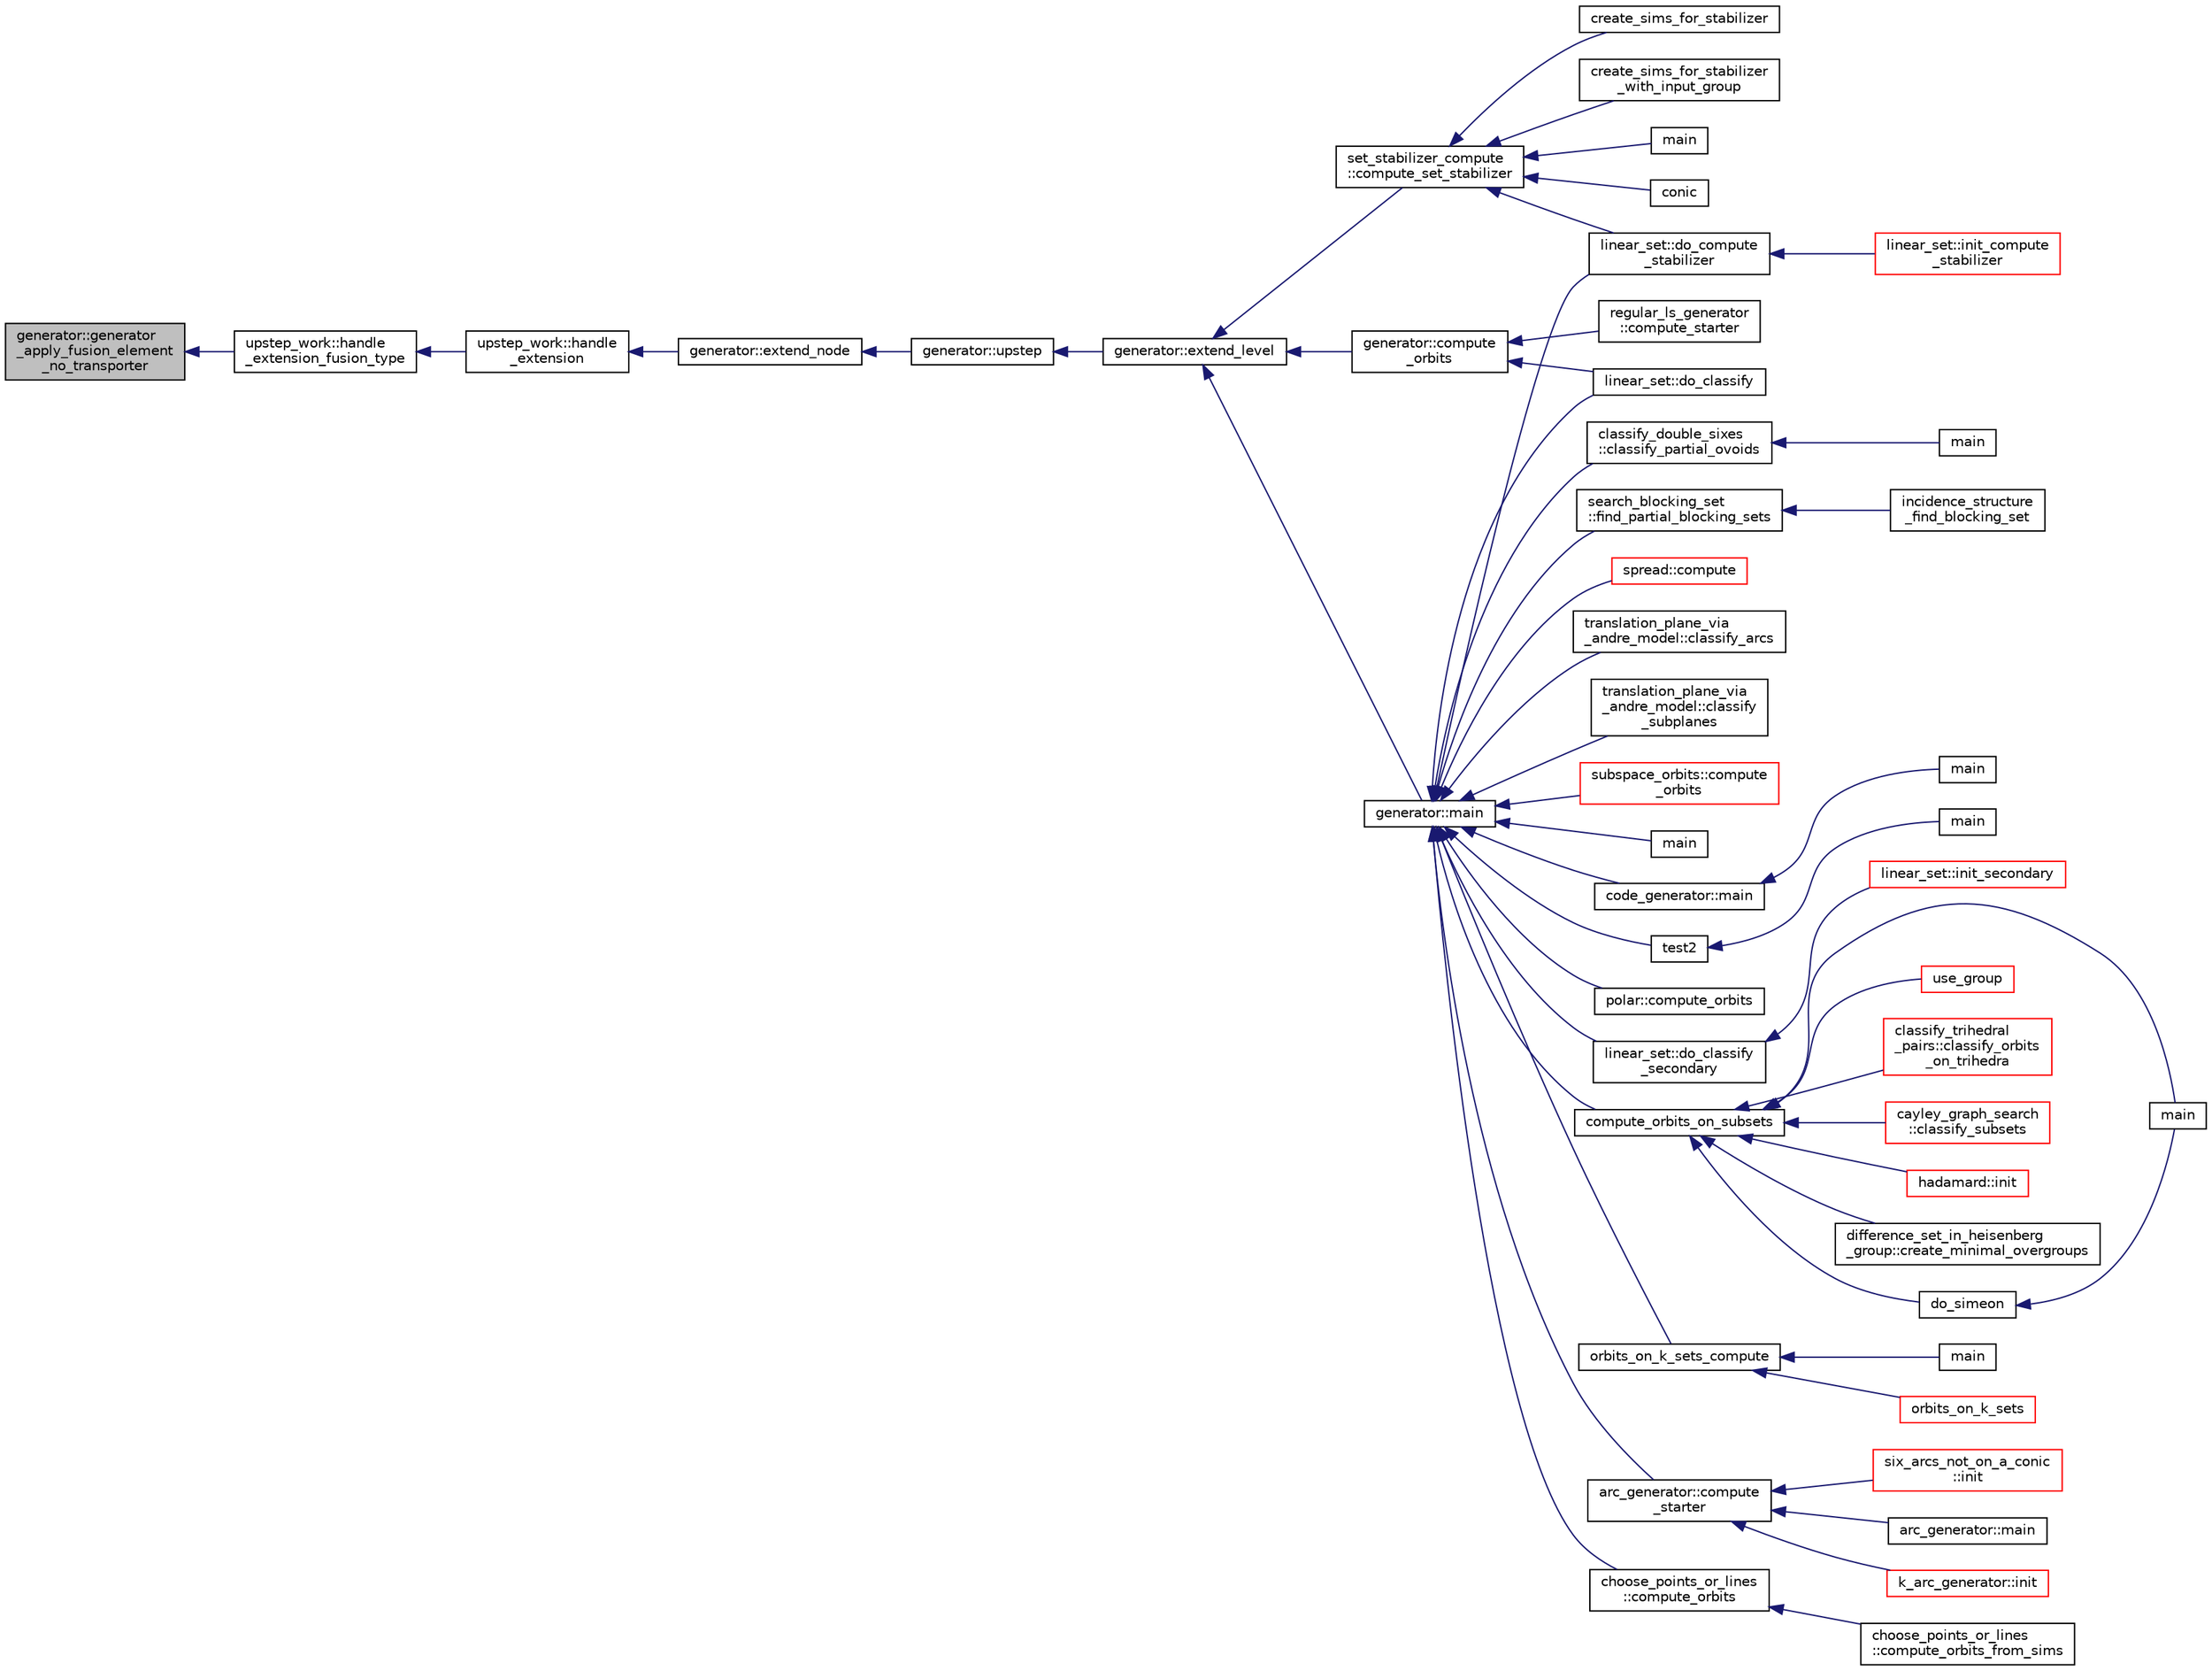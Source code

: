 digraph "generator::generator_apply_fusion_element_no_transporter"
{
  edge [fontname="Helvetica",fontsize="10",labelfontname="Helvetica",labelfontsize="10"];
  node [fontname="Helvetica",fontsize="10",shape=record];
  rankdir="LR";
  Node8665 [label="generator::generator\l_apply_fusion_element\l_no_transporter",height=0.2,width=0.4,color="black", fillcolor="grey75", style="filled", fontcolor="black"];
  Node8665 -> Node8666 [dir="back",color="midnightblue",fontsize="10",style="solid",fontname="Helvetica"];
  Node8666 [label="upstep_work::handle\l_extension_fusion_type",height=0.2,width=0.4,color="black", fillcolor="white", style="filled",URL="$d2/dd6/classupstep__work.html#a36d44fd802b8b56c9ae1d64485e5f396"];
  Node8666 -> Node8667 [dir="back",color="midnightblue",fontsize="10",style="solid",fontname="Helvetica"];
  Node8667 [label="upstep_work::handle\l_extension",height=0.2,width=0.4,color="black", fillcolor="white", style="filled",URL="$d2/dd6/classupstep__work.html#ad8ba22a74e9884f92e11340b24e6a6d6"];
  Node8667 -> Node8668 [dir="back",color="midnightblue",fontsize="10",style="solid",fontname="Helvetica"];
  Node8668 [label="generator::extend_node",height=0.2,width=0.4,color="black", fillcolor="white", style="filled",URL="$d7/d73/classgenerator.html#ac71fa071cf218f54cdd9306a541744ae"];
  Node8668 -> Node8669 [dir="back",color="midnightblue",fontsize="10",style="solid",fontname="Helvetica"];
  Node8669 [label="generator::upstep",height=0.2,width=0.4,color="black", fillcolor="white", style="filled",URL="$d7/d73/classgenerator.html#ae0f2cebdabc821837f633656d7b0fdfe"];
  Node8669 -> Node8670 [dir="back",color="midnightblue",fontsize="10",style="solid",fontname="Helvetica"];
  Node8670 [label="generator::extend_level",height=0.2,width=0.4,color="black", fillcolor="white", style="filled",URL="$d7/d73/classgenerator.html#a91b84d80ccec0cd2136bc221c30e0f8e"];
  Node8670 -> Node8671 [dir="back",color="midnightblue",fontsize="10",style="solid",fontname="Helvetica"];
  Node8671 [label="set_stabilizer_compute\l::compute_set_stabilizer",height=0.2,width=0.4,color="black", fillcolor="white", style="filled",URL="$d8/dc6/classset__stabilizer__compute.html#ad4f92074322e98c7cd0ed5d4f8486b76"];
  Node8671 -> Node8672 [dir="back",color="midnightblue",fontsize="10",style="solid",fontname="Helvetica"];
  Node8672 [label="main",height=0.2,width=0.4,color="black", fillcolor="white", style="filled",URL="$db/d67/test__hyperoval_8_c.html#a3c04138a5bfe5d72780bb7e82a18e627"];
  Node8671 -> Node8673 [dir="back",color="midnightblue",fontsize="10",style="solid",fontname="Helvetica"];
  Node8673 [label="conic",height=0.2,width=0.4,color="black", fillcolor="white", style="filled",URL="$d4/de8/conic_8_c.html#a96def9474b981a9d5831a9b48d85d652"];
  Node8671 -> Node8674 [dir="back",color="midnightblue",fontsize="10",style="solid",fontname="Helvetica"];
  Node8674 [label="linear_set::do_compute\l_stabilizer",height=0.2,width=0.4,color="black", fillcolor="white", style="filled",URL="$dd/d86/classlinear__set.html#ae8f58ded28fb5370f4459cca42b7463b"];
  Node8674 -> Node8675 [dir="back",color="midnightblue",fontsize="10",style="solid",fontname="Helvetica"];
  Node8675 [label="linear_set::init_compute\l_stabilizer",height=0.2,width=0.4,color="red", fillcolor="white", style="filled",URL="$dd/d86/classlinear__set.html#a0cc3eaec1896fdc977b62e94623b055b"];
  Node8671 -> Node8677 [dir="back",color="midnightblue",fontsize="10",style="solid",fontname="Helvetica"];
  Node8677 [label="create_sims_for_stabilizer",height=0.2,width=0.4,color="black", fillcolor="white", style="filled",URL="$d0/d76/tl__algebra__and__number__theory_8h.html#af2c67d225072549409be710ac3cd30f8"];
  Node8671 -> Node8678 [dir="back",color="midnightblue",fontsize="10",style="solid",fontname="Helvetica"];
  Node8678 [label="create_sims_for_stabilizer\l_with_input_group",height=0.2,width=0.4,color="black", fillcolor="white", style="filled",URL="$d0/d76/tl__algebra__and__number__theory_8h.html#af5482567a8d6ba5c2fe593bf6f7f9a0f"];
  Node8670 -> Node8679 [dir="back",color="midnightblue",fontsize="10",style="solid",fontname="Helvetica"];
  Node8679 [label="generator::compute\l_orbits",height=0.2,width=0.4,color="black", fillcolor="white", style="filled",URL="$d7/d73/classgenerator.html#a23989bc20ecaaed39c4119c758367f40"];
  Node8679 -> Node8680 [dir="back",color="midnightblue",fontsize="10",style="solid",fontname="Helvetica"];
  Node8680 [label="regular_ls_generator\l::compute_starter",height=0.2,width=0.4,color="black", fillcolor="white", style="filled",URL="$d2/dd8/classregular__ls__generator.html#aa38907741058694a73194b02ceb4a53d"];
  Node8679 -> Node8681 [dir="back",color="midnightblue",fontsize="10",style="solid",fontname="Helvetica"];
  Node8681 [label="linear_set::do_classify",height=0.2,width=0.4,color="black", fillcolor="white", style="filled",URL="$dd/d86/classlinear__set.html#a3eb2dbce7fa8b71901dfc12f288ddd0c"];
  Node8670 -> Node8682 [dir="back",color="midnightblue",fontsize="10",style="solid",fontname="Helvetica"];
  Node8682 [label="generator::main",height=0.2,width=0.4,color="black", fillcolor="white", style="filled",URL="$d7/d73/classgenerator.html#a01abff8e9f231bf0d82e2e8e0061f242"];
  Node8682 -> Node8683 [dir="back",color="midnightblue",fontsize="10",style="solid",fontname="Helvetica"];
  Node8683 [label="main",height=0.2,width=0.4,color="black", fillcolor="white", style="filled",URL="$d2/d11/codes_8h.html#a217dbf8b442f20279ea00b898af96f52"];
  Node8682 -> Node8684 [dir="back",color="midnightblue",fontsize="10",style="solid",fontname="Helvetica"];
  Node8684 [label="code_generator::main",height=0.2,width=0.4,color="black", fillcolor="white", style="filled",URL="$db/d37/classcode__generator.html#ab3cf3a306e4032c2b471ac95321c599f"];
  Node8684 -> Node8685 [dir="back",color="midnightblue",fontsize="10",style="solid",fontname="Helvetica"];
  Node8685 [label="main",height=0.2,width=0.4,color="black", fillcolor="white", style="filled",URL="$d4/d4f/codes_8_c.html#a217dbf8b442f20279ea00b898af96f52"];
  Node8682 -> Node8686 [dir="back",color="midnightblue",fontsize="10",style="solid",fontname="Helvetica"];
  Node8686 [label="test2",height=0.2,width=0.4,color="black", fillcolor="white", style="filled",URL="$d9/db0/factor__space_8_c.html#a39d73a812e5fd8f1bc111e948368cb10"];
  Node8686 -> Node8687 [dir="back",color="midnightblue",fontsize="10",style="solid",fontname="Helvetica"];
  Node8687 [label="main",height=0.2,width=0.4,color="black", fillcolor="white", style="filled",URL="$d9/db0/factor__space_8_c.html#a3c04138a5bfe5d72780bb7e82a18e627"];
  Node8682 -> Node8688 [dir="back",color="midnightblue",fontsize="10",style="solid",fontname="Helvetica"];
  Node8688 [label="polar::compute_orbits",height=0.2,width=0.4,color="black", fillcolor="white", style="filled",URL="$da/d1c/classpolar.html#ac4c3c4f95d14c74ff4a3ec3f3479a1da"];
  Node8682 -> Node8681 [dir="back",color="midnightblue",fontsize="10",style="solid",fontname="Helvetica"];
  Node8682 -> Node8689 [dir="back",color="midnightblue",fontsize="10",style="solid",fontname="Helvetica"];
  Node8689 [label="linear_set::do_classify\l_secondary",height=0.2,width=0.4,color="black", fillcolor="white", style="filled",URL="$dd/d86/classlinear__set.html#a47eb7f9995f3343abd3bdfbf9a9a9162"];
  Node8689 -> Node8690 [dir="back",color="midnightblue",fontsize="10",style="solid",fontname="Helvetica"];
  Node8690 [label="linear_set::init_secondary",height=0.2,width=0.4,color="red", fillcolor="white", style="filled",URL="$dd/d86/classlinear__set.html#a7bf8cd7805559b5762921687a7c1ed97"];
  Node8682 -> Node8674 [dir="back",color="midnightblue",fontsize="10",style="solid",fontname="Helvetica"];
  Node8682 -> Node8692 [dir="back",color="midnightblue",fontsize="10",style="solid",fontname="Helvetica"];
  Node8692 [label="compute_orbits_on_subsets",height=0.2,width=0.4,color="black", fillcolor="white", style="filled",URL="$d3/d35/snakes__and__ladders__global_8_c.html#af33697aede0480110b1227f727252637"];
  Node8692 -> Node8693 [dir="back",color="midnightblue",fontsize="10",style="solid",fontname="Helvetica"];
  Node8693 [label="cayley_graph_search\l::classify_subsets",height=0.2,width=0.4,color="red", fillcolor="white", style="filled",URL="$de/dae/classcayley__graph__search.html#a4cf8a90752e018a281481ac80ad52c4b"];
  Node8692 -> Node8696 [dir="back",color="midnightblue",fontsize="10",style="solid",fontname="Helvetica"];
  Node8696 [label="hadamard::init",height=0.2,width=0.4,color="red", fillcolor="white", style="filled",URL="$d7/dbb/classhadamard.html#a16af359850b8bdd0d2a73e260d496c33"];
  Node8692 -> Node8698 [dir="back",color="midnightblue",fontsize="10",style="solid",fontname="Helvetica"];
  Node8698 [label="difference_set_in_heisenberg\l_group::create_minimal_overgroups",height=0.2,width=0.4,color="black", fillcolor="white", style="filled",URL="$de/d8a/classdifference__set__in__heisenberg__group.html#a9bde5ad5da3ebaebf98fbfd3e8110b79"];
  Node8692 -> Node8699 [dir="back",color="midnightblue",fontsize="10",style="solid",fontname="Helvetica"];
  Node8699 [label="main",height=0.2,width=0.4,color="black", fillcolor="white", style="filled",URL="$d5/d13/simeon_8_c.html#ae66f6b31b5ad750f1fe042a706a4e3d4"];
  Node8692 -> Node8700 [dir="back",color="midnightblue",fontsize="10",style="solid",fontname="Helvetica"];
  Node8700 [label="do_simeon",height=0.2,width=0.4,color="black", fillcolor="white", style="filled",URL="$d5/d13/simeon_8_c.html#a36cf3f9cb484fa44da7a7dfcbe9385d0"];
  Node8700 -> Node8699 [dir="back",color="midnightblue",fontsize="10",style="solid",fontname="Helvetica"];
  Node8692 -> Node8701 [dir="back",color="midnightblue",fontsize="10",style="solid",fontname="Helvetica"];
  Node8701 [label="use_group",height=0.2,width=0.4,color="red", fillcolor="white", style="filled",URL="$d9/d9f/all__cliques_8_c.html#aba62531e97173264c39afe2c7857af31"];
  Node8692 -> Node8703 [dir="back",color="midnightblue",fontsize="10",style="solid",fontname="Helvetica"];
  Node8703 [label="classify_trihedral\l_pairs::classify_orbits\l_on_trihedra",height=0.2,width=0.4,color="red", fillcolor="white", style="filled",URL="$d1/d21/classclassify__trihedral__pairs.html#a99625621bfba4bb65b3d60304b306539"];
  Node8682 -> Node8710 [dir="back",color="midnightblue",fontsize="10",style="solid",fontname="Helvetica"];
  Node8710 [label="orbits_on_k_sets_compute",height=0.2,width=0.4,color="black", fillcolor="white", style="filled",URL="$d3/d35/snakes__and__ladders__global_8_c.html#a96743526b15703539d544499276aaa71"];
  Node8710 -> Node8711 [dir="back",color="midnightblue",fontsize="10",style="solid",fontname="Helvetica"];
  Node8711 [label="main",height=0.2,width=0.4,color="black", fillcolor="white", style="filled",URL="$d9/d5f/example__fano__plane_8_c.html#ae66f6b31b5ad750f1fe042a706a4e3d4"];
  Node8710 -> Node8712 [dir="back",color="midnightblue",fontsize="10",style="solid",fontname="Helvetica"];
  Node8712 [label="orbits_on_k_sets",height=0.2,width=0.4,color="red", fillcolor="white", style="filled",URL="$d3/d35/snakes__and__ladders__global_8_c.html#afe3d79116aa8b4d1a93d444a3a979b6e"];
  Node8682 -> Node8721 [dir="back",color="midnightblue",fontsize="10",style="solid",fontname="Helvetica"];
  Node8721 [label="arc_generator::compute\l_starter",height=0.2,width=0.4,color="black", fillcolor="white", style="filled",URL="$d4/d21/classarc__generator.html#aad1dcec3a1c302e743d574bd1ac857d9"];
  Node8721 -> Node8720 [dir="back",color="midnightblue",fontsize="10",style="solid",fontname="Helvetica"];
  Node8720 [label="arc_generator::main",height=0.2,width=0.4,color="black", fillcolor="white", style="filled",URL="$d4/d21/classarc__generator.html#ad80140b51b165dad1fe6ab232be7829a"];
  Node8721 -> Node8722 [dir="back",color="midnightblue",fontsize="10",style="solid",fontname="Helvetica"];
  Node8722 [label="k_arc_generator::init",height=0.2,width=0.4,color="red", fillcolor="white", style="filled",URL="$d6/dd8/classk__arc__generator.html#a6036d9f52ede9f8ca681505626b5361d"];
  Node8721 -> Node8724 [dir="back",color="midnightblue",fontsize="10",style="solid",fontname="Helvetica"];
  Node8724 [label="six_arcs_not_on_a_conic\l::init",height=0.2,width=0.4,color="red", fillcolor="white", style="filled",URL="$d8/de6/classsix__arcs__not__on__a__conic.html#a7a4d5cf8a098488729934cfa8a70944a"];
  Node8682 -> Node8726 [dir="back",color="midnightblue",fontsize="10",style="solid",fontname="Helvetica"];
  Node8726 [label="choose_points_or_lines\l::compute_orbits",height=0.2,width=0.4,color="black", fillcolor="white", style="filled",URL="$d6/d75/classchoose__points__or__lines.html#adc353e2d41dc8a39563322c8cdd85f61"];
  Node8726 -> Node8727 [dir="back",color="midnightblue",fontsize="10",style="solid",fontname="Helvetica"];
  Node8727 [label="choose_points_or_lines\l::compute_orbits_from_sims",height=0.2,width=0.4,color="black", fillcolor="white", style="filled",URL="$d6/d75/classchoose__points__or__lines.html#a4fcac2dadf459d7c75187a00a4bd64aa"];
  Node8682 -> Node8728 [dir="back",color="midnightblue",fontsize="10",style="solid",fontname="Helvetica"];
  Node8728 [label="classify_double_sixes\l::classify_partial_ovoids",height=0.2,width=0.4,color="black", fillcolor="white", style="filled",URL="$dd/d23/classclassify__double__sixes.html#a2253fca143a0e8a3e39655eb05668ae9"];
  Node8728 -> Node8729 [dir="back",color="midnightblue",fontsize="10",style="solid",fontname="Helvetica"];
  Node8729 [label="main",height=0.2,width=0.4,color="black", fillcolor="white", style="filled",URL="$df/df8/surface__classify_8_c.html#a217dbf8b442f20279ea00b898af96f52"];
  Node8682 -> Node8730 [dir="back",color="midnightblue",fontsize="10",style="solid",fontname="Helvetica"];
  Node8730 [label="search_blocking_set\l::find_partial_blocking_sets",height=0.2,width=0.4,color="black", fillcolor="white", style="filled",URL="$dc/d36/classsearch__blocking__set.html#ad3fdb3d356db75a02c406bc9d4e9e9b6"];
  Node8730 -> Node8731 [dir="back",color="midnightblue",fontsize="10",style="solid",fontname="Helvetica"];
  Node8731 [label="incidence_structure\l_find_blocking_set",height=0.2,width=0.4,color="black", fillcolor="white", style="filled",URL="$df/d74/tl__geometry_8h.html#a8e3d42d0018f8a804b9686b1c4951186"];
  Node8682 -> Node8732 [dir="back",color="midnightblue",fontsize="10",style="solid",fontname="Helvetica"];
  Node8732 [label="spread::compute",height=0.2,width=0.4,color="red", fillcolor="white", style="filled",URL="$da/dc1/classspread.html#a9674466d3e03b8dad79882299c638a21"];
  Node8682 -> Node8734 [dir="back",color="midnightblue",fontsize="10",style="solid",fontname="Helvetica"];
  Node8734 [label="translation_plane_via\l_andre_model::classify_arcs",height=0.2,width=0.4,color="black", fillcolor="white", style="filled",URL="$d1/dcc/classtranslation__plane__via__andre__model.html#ac8f002e812a8b152d41e806688601c5e"];
  Node8682 -> Node8735 [dir="back",color="midnightblue",fontsize="10",style="solid",fontname="Helvetica"];
  Node8735 [label="translation_plane_via\l_andre_model::classify\l_subplanes",height=0.2,width=0.4,color="black", fillcolor="white", style="filled",URL="$d1/dcc/classtranslation__plane__via__andre__model.html#a794fefa95f0a7f7b887133375988ee55"];
  Node8682 -> Node8736 [dir="back",color="midnightblue",fontsize="10",style="solid",fontname="Helvetica"];
  Node8736 [label="subspace_orbits::compute\l_orbits",height=0.2,width=0.4,color="red", fillcolor="white", style="filled",URL="$d2/d9f/classsubspace__orbits.html#a2778f8d49cde1675de1ef6acfe180b63"];
}
